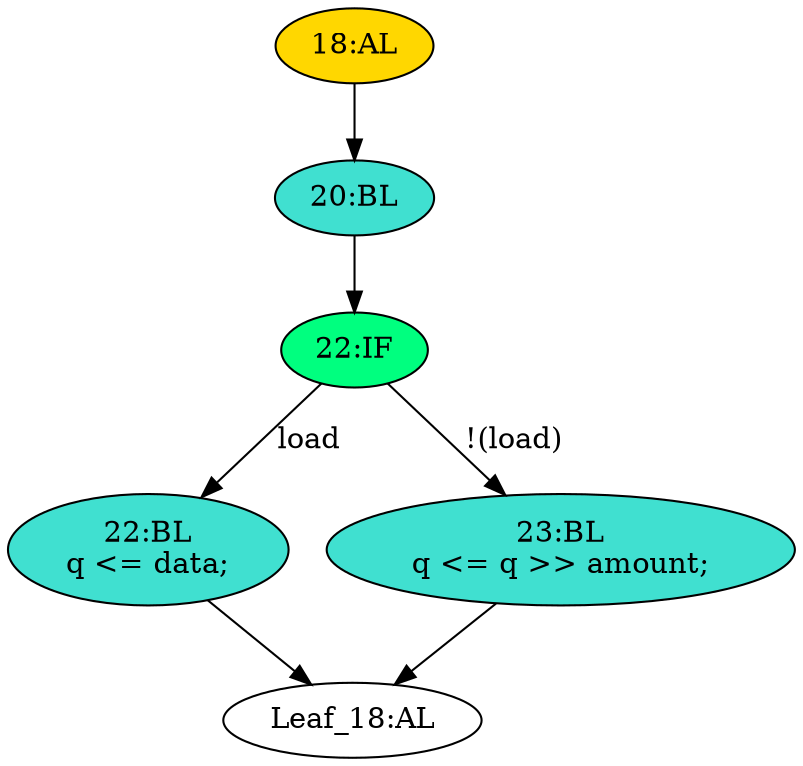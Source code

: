 strict digraph "" {
	node [label="\N"];
	"22:IF"	[ast="<pyverilog.vparser.ast.IfStatement object at 0x7fcc07b0b050>",
		fillcolor=springgreen,
		label="22:IF",
		statements="[]",
		style=filled,
		typ=IfStatement];
	"22:BL"	[ast="<pyverilog.vparser.ast.Block object at 0x7fcc07b0b350>",
		fillcolor=turquoise,
		label="22:BL
q <= data;",
		statements="[<pyverilog.vparser.ast.NonblockingSubstitution object at 0x7fcc07b0b390>]",
		style=filled,
		typ=Block];
	"22:IF" -> "22:BL"	[cond="['load']",
		label=load,
		lineno=22];
	"23:BL"	[ast="<pyverilog.vparser.ast.Block object at 0x7fcc07b0b0d0>",
		fillcolor=turquoise,
		label="23:BL
q <= q >> amount;",
		statements="[<pyverilog.vparser.ast.NonblockingSubstitution object at 0x7fcc07b0b110>]",
		style=filled,
		typ=Block];
	"22:IF" -> "23:BL"	[cond="['load']",
		label="!(load)",
		lineno=22];
	"20:BL"	[ast="<pyverilog.vparser.ast.Block object at 0x7fcc07b0b510>",
		fillcolor=turquoise,
		label="20:BL",
		statements="[]",
		style=filled,
		typ=Block];
	"20:BL" -> "22:IF"	[cond="[]",
		lineno=None];
	"Leaf_18:AL"	[def_var="['q']",
		label="Leaf_18:AL"];
	"22:BL" -> "Leaf_18:AL"	[cond="[]",
		lineno=None];
	"18:AL"	[ast="<pyverilog.vparser.ast.Always object at 0x7fcc07b0b590>",
		clk_sens=True,
		fillcolor=gold,
		label="18:AL",
		sens="['clk']",
		statements="[]",
		style=filled,
		typ=Always,
		use_var="['load', 'q', 'amount', 'data']"];
	"18:AL" -> "20:BL"	[cond="[]",
		lineno=None];
	"23:BL" -> "Leaf_18:AL"	[cond="[]",
		lineno=None];
}
